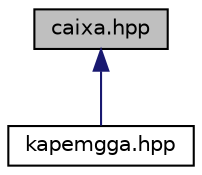 digraph "caixa.hpp"
{
 // LATEX_PDF_SIZE
  edge [fontname="Helvetica",fontsize="10",labelfontname="Helvetica",labelfontsize="10"];
  node [fontname="Helvetica",fontsize="10",shape=record];
  Node1 [label="caixa.hpp",height=0.2,width=0.4,color="black", fillcolor="grey75", style="filled", fontcolor="black",tooltip="Classe onde estão armazenados os dados do caixa financeiro."];
  Node1 -> Node2 [dir="back",color="midnightblue",fontsize="10",style="solid",fontname="Helvetica"];
  Node2 [label="kapemgga.hpp",height=0.2,width=0.4,color="black", fillcolor="white", style="filled",URL="$kapemgga_8hpp.html",tooltip="Superclasse principal onde se juntam todos os módulos."];
}
